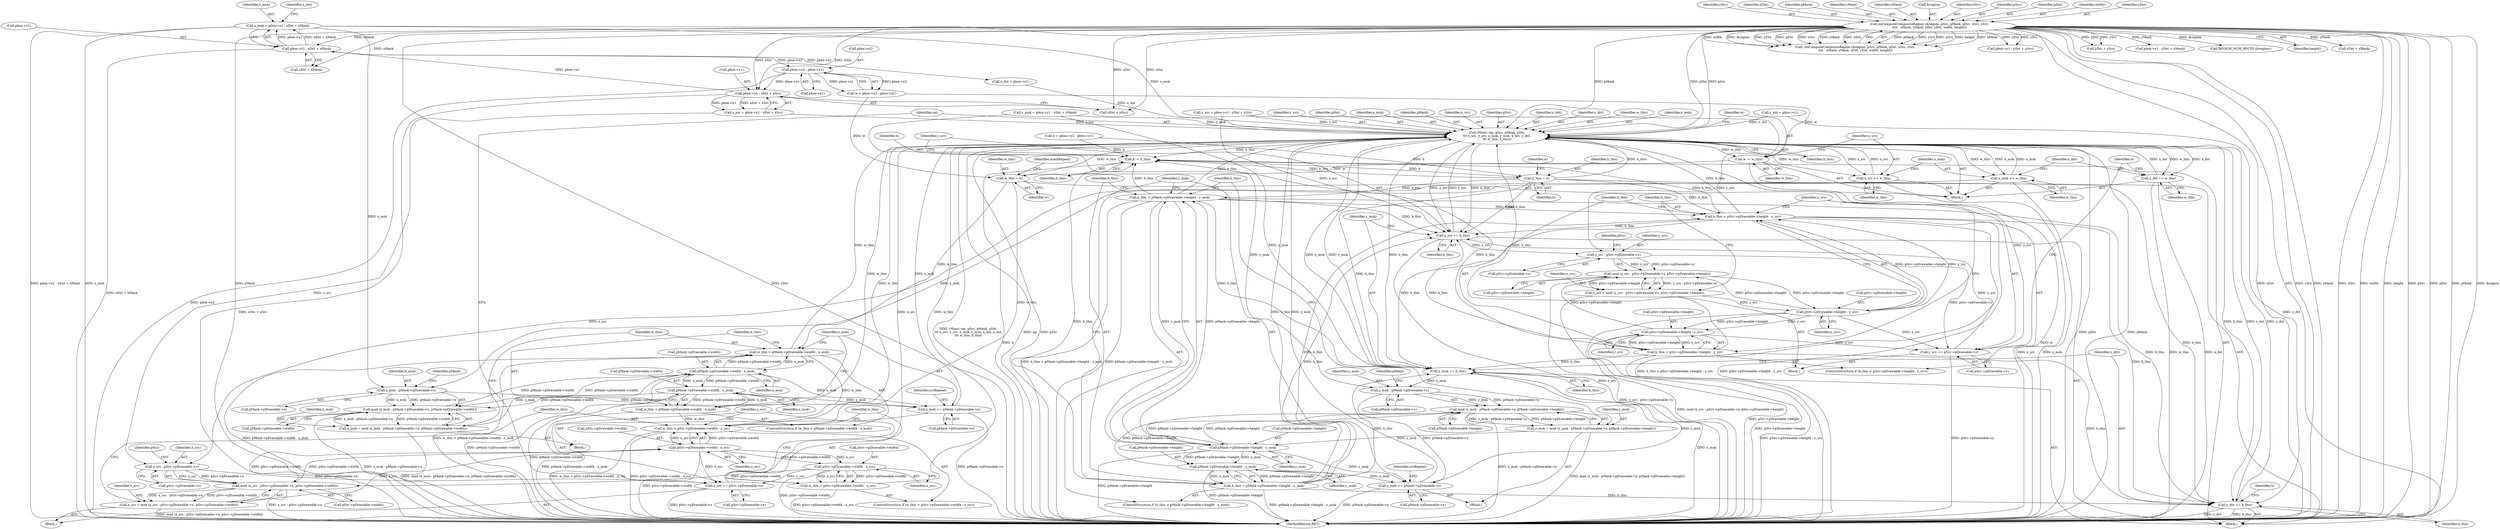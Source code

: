 digraph "1_xserver_d2f813f7db157fc83abc4b3726821c36ee7e40b1_1@integer" {
"1000200" [label="(Call,x_msk = pbox->x1 - xDst + xMask)"];
"1000202" [label="(Call,pbox->x1 - xDst + xMask)"];
"1000193" [label="(Call,pbox->x1 - xDst + xSrc)"];
"1000184" [label="(Call,pbox->x2 - pbox->x1)"];
"1000115" [label="(Call,miComputeCompositeRegion (&region, pSrc, pMask, pDst, xSrc, ySrc,\n\t\t\t\t   xMask, yMask, xDst, yDst, width, height))"];
"1000314" [label="(Call,x_msk - pMask->pDrawable->x)"];
"1000313" [label="(Call,mod (x_msk - pMask->pDrawable->x, pMask->pDrawable->width))"];
"1000311" [label="(Call,x_msk = mod (x_msk - pMask->pDrawable->x, pMask->pDrawable->width))"];
"1000329" [label="(Call,pMask->pDrawable->width - x_msk)"];
"1000327" [label="(Call,w_this > pMask->pDrawable->width - x_msk)"];
"1000371" [label="(Call,w_this > pSrc->pDrawable->width - x_src)"];
"1000396" [label="(Call,(*func) (op, pSrc, pMask, pDst,\n\t\t\t x_src, y_src, x_msk, y_msk, x_dst, y_dst,\n\t\t\t w_this, h_this))"];
"1000409" [label="(Call,w -= w_this)"];
"1000305" [label="(Call,w_this = w)"];
"1000412" [label="(Call,x_src += w_this)"];
"1000358" [label="(Call,x_src - pSrc->pDrawable->x)"];
"1000357" [label="(Call,mod (x_src - pSrc->pDrawable->x, pSrc->pDrawable->width))"];
"1000355" [label="(Call,x_src = mod (x_src - pSrc->pDrawable->x, pSrc->pDrawable->width))"];
"1000373" [label="(Call,pSrc->pDrawable->width - x_src)"];
"1000382" [label="(Call,pSrc->pDrawable->width - x_src)"];
"1000380" [label="(Call,w_this = pSrc->pDrawable->width - x_src)"];
"1000389" [label="(Call,x_src += pSrc->pDrawable->x)"];
"1000415" [label="(Call,x_msk += w_this)"];
"1000418" [label="(Call,x_dst += w_this)"];
"1000421" [label="(Call,h -= h_this)"];
"1000179" [label="(Call,h_this = h)"];
"1000233" [label="(Call,h_this > pMask->pDrawable->height - y_msk)"];
"1000277" [label="(Call,h_this > pSrc->pDrawable->height - y_src)"];
"1000424" [label="(Call,y_src += h_this)"];
"1000264" [label="(Call,y_src - pSrc->pDrawable->y)"];
"1000263" [label="(Call,mod (y_src - pSrc->pDrawable->y, pSrc->pDrawable->height))"];
"1000261" [label="(Call,y_src = mod (y_src - pSrc->pDrawable->y, pSrc->pDrawable->height))"];
"1000279" [label="(Call,pSrc->pDrawable->height - y_src)"];
"1000288" [label="(Call,pSrc->pDrawable->height - y_src)"];
"1000286" [label="(Call,h_this = pSrc->pDrawable->height - y_src)"];
"1000427" [label="(Call,y_msk += h_this)"];
"1000220" [label="(Call,y_msk - pMask->pDrawable->y)"];
"1000219" [label="(Call,mod (y_msk - pMask->pDrawable->y, pMask->pDrawable->height))"];
"1000217" [label="(Call,y_msk = mod (y_msk - pMask->pDrawable->y, pMask->pDrawable->height))"];
"1000235" [label="(Call,pMask->pDrawable->height - y_msk)"];
"1000244" [label="(Call,pMask->pDrawable->height - y_msk)"];
"1000242" [label="(Call,h_this = pMask->pDrawable->height - y_msk)"];
"1000430" [label="(Call,y_dst += h_this)"];
"1000251" [label="(Call,y_msk += pMask->pDrawable->y)"];
"1000295" [label="(Call,y_src += pSrc->pDrawable->y)"];
"1000338" [label="(Call,pMask->pDrawable->width - x_msk)"];
"1000336" [label="(Call,w_this = pMask->pDrawable->width - x_msk)"];
"1000345" [label="(Call,x_msk += pMask->pDrawable->x)"];
"1000203" [label="(Call,pbox->x1)"];
"1000312" [label="(Identifier,x_msk)"];
"1000339" [label="(Call,pMask->pDrawable->width)"];
"1000232" [label="(ControlStructure,if (h_this > pMask->pDrawable->height - y_msk))"];
"1000296" [label="(Identifier,y_src)"];
"1000412" [label="(Call,x_src += w_this)"];
"1000415" [label="(Call,x_msk += w_this)"];
"1000127" [label="(Identifier,width)"];
"1000313" [label="(Call,mod (x_msk - pMask->pDrawable->x, pMask->pDrawable->width))"];
"1000358" [label="(Call,x_src - pSrc->pDrawable->x)"];
"1000252" [label="(Identifier,y_msk)"];
"1000262" [label="(Identifier,y_src)"];
"1000354" [label="(Block,)"];
"1000126" [label="(Identifier,yDst)"];
"1000417" [label="(Identifier,w_this)"];
"1000409" [label="(Call,w -= w_this)"];
"1000194" [label="(Call,pbox->x1)"];
"1000367" [label="(Identifier,pSrc)"];
"1000243" [label="(Identifier,h_this)"];
"1000280" [label="(Call,pSrc->pDrawable->height)"];
"1000389" [label="(Call,x_src += pSrc->pDrawable->x)"];
"1000309" [label="(Identifier,maskRepeat)"];
"1000360" [label="(Call,pSrc->pDrawable->x)"];
"1000422" [label="(Identifier,h)"];
"1000245" [label="(Call,pMask->pDrawable->height)"];
"1000263" [label="(Call,mod (y_src - pSrc->pDrawable->y, pSrc->pDrawable->height))"];
"1000390" [label="(Identifier,x_src)"];
"1000397" [label="(Identifier,op)"];
"1000429" [label="(Identifier,h_this)"];
"1000271" [label="(Call,pSrc->pDrawable->height)"];
"1000122" [label="(Identifier,ySrc)"];
"1000171" [label="(Call,y_dst = pbox->y1)"];
"1000276" [label="(ControlStructure,if (h_this > pSrc->pDrawable->height - y_src))"];
"1000295" [label="(Call,y_src += pSrc->pDrawable->y)"];
"1000114" [label="(Call,!miComputeCompositeRegion (&region, pSrc, pMask, pDst, xSrc, ySrc,\n\t\t\t\t   xMask, yMask, xDst, yDst, width, height))"];
"1000326" [label="(ControlStructure,if (w_this > pMask->pDrawable->width - x_msk))"];
"1000183" [label="(Identifier,w)"];
"1000155" [label="(Call,pbox->y1 - yDst + ySrc)"];
"1000335" [label="(Identifier,x_msk)"];
"1000344" [label="(Identifier,x_msk)"];
"1000402" [label="(Identifier,y_src)"];
"1000396" [label="(Call,(*func) (op, pSrc, pMask, pDst,\n\t\t\t x_src, y_src, x_msk, y_msk, x_dst, y_dst,\n\t\t\t w_this, h_this))"];
"1000206" [label="(Call,xDst + xMask)"];
"1000400" [label="(Identifier,pDst)"];
"1000424" [label="(Call,y_src += h_this)"];
"1000404" [label="(Identifier,y_msk)"];
"1000373" [label="(Call,pSrc->pDrawable->width - x_src)"];
"1000180" [label="(Identifier,h_this)"];
"1000359" [label="(Identifier,x_src)"];
"1000382" [label="(Call,pSrc->pDrawable->width - x_src)"];
"1000277" [label="(Call,h_this > pSrc->pDrawable->height - y_src)"];
"1000235" [label="(Call,pMask->pDrawable->height - y_msk)"];
"1000287" [label="(Identifier,h_this)"];
"1000305" [label="(Call,w_this = w)"];
"1000260" [label="(Block,)"];
"1000244" [label="(Call,pMask->pDrawable->height - y_msk)"];
"1000125" [label="(Identifier,xDst)"];
"1000251" [label="(Call,y_msk += pMask->pDrawable->y)"];
"1000153" [label="(Call,y_src = pbox->y1 - yDst + ySrc)"];
"1000279" [label="(Call,pSrc->pDrawable->height - y_src)"];
"1000221" [label="(Identifier,y_msk)"];
"1000144" [label="(Call,h = pbox->y2 - pbox->y1)"];
"1000179" [label="(Call,h_this = h)"];
"1000273" [label="(Identifier,pSrc)"];
"1000336" [label="(Call,w_this = pMask->pDrawable->width - x_msk)"];
"1000119" [label="(Identifier,pMask)"];
"1000346" [label="(Identifier,x_msk)"];
"1000124" [label="(Identifier,yMask)"];
"1000307" [label="(Identifier,w)"];
"1000310" [label="(Block,)"];
"1000177" [label="(Identifier,h)"];
"1000220" [label="(Call,y_msk - pMask->pDrawable->y)"];
"1000217" [label="(Call,y_msk = mod (y_msk - pMask->pDrawable->y, pMask->pDrawable->height))"];
"1000115" [label="(Call,miComputeCompositeRegion (&region, pSrc, pMask, pDst, xSrc, ySrc,\n\t\t\t\t   xMask, yMask, xDst, yDst, width, height))"];
"1000388" [label="(Identifier,x_src)"];
"1000303" [label="(Identifier,w)"];
"1000289" [label="(Call,pSrc->pDrawable->height)"];
"1000371" [label="(Call,w_this > pSrc->pDrawable->width - x_src)"];
"1000181" [label="(Identifier,h)"];
"1000432" [label="(Identifier,h_this)"];
"1000236" [label="(Call,pMask->pDrawable->height)"];
"1000286" [label="(Call,h_this = pSrc->pDrawable->height - y_src)"];
"1000391" [label="(Call,pSrc->pDrawable->x)"];
"1000421" [label="(Call,h -= h_this)"];
"1000443" [label="(MethodReturn,RET)"];
"1000423" [label="(Identifier,h_this)"];
"1000408" [label="(Identifier,h_this)"];
"1000372" [label="(Identifier,w_this)"];
"1000218" [label="(Identifier,y_msk)"];
"1000418" [label="(Call,x_dst += w_this)"];
"1000191" [label="(Call,x_src = pbox->x1 - xDst + xSrc)"];
"1000210" [label="(Identifier,x_dst)"];
"1000123" [label="(Identifier,xMask)"];
"1000328" [label="(Identifier,w_this)"];
"1000219" [label="(Call,mod (y_msk - pMask->pDrawable->y, pMask->pDrawable->height))"];
"1000399" [label="(Identifier,pMask)"];
"1000202" [label="(Call,pbox->x1 - xDst + xMask)"];
"1000316" [label="(Call,pMask->pDrawable->x)"];
"1000427" [label="(Call,y_msk += h_this)"];
"1000383" [label="(Call,pSrc->pDrawable->width)"];
"1000374" [label="(Call,pSrc->pDrawable->width)"];
"1000356" [label="(Identifier,x_src)"];
"1000250" [label="(Identifier,y_msk)"];
"1000297" [label="(Call,pSrc->pDrawable->y)"];
"1000116" [label="(Call,&region)"];
"1000347" [label="(Call,pMask->pDrawable->x)"];
"1000285" [label="(Identifier,y_src)"];
"1000229" [label="(Identifier,pMask)"];
"1000410" [label="(Identifier,w)"];
"1000222" [label="(Call,pMask->pDrawable->y)"];
"1000401" [label="(Identifier,x_src)"];
"1000184" [label="(Call,pbox->x2 - pbox->x1)"];
"1000315" [label="(Identifier,x_msk)"];
"1000398" [label="(Identifier,pSrc)"];
"1000357" [label="(Call,mod (x_src - pSrc->pDrawable->x, pSrc->pDrawable->width))"];
"1000234" [label="(Identifier,h_this)"];
"1000345" [label="(Call,x_msk += pMask->pDrawable->x)"];
"1000431" [label="(Identifier,y_dst)"];
"1000380" [label="(Call,w_this = pSrc->pDrawable->width - x_src)"];
"1000182" [label="(Call,w = pbox->x2 - pbox->x1)"];
"1000381" [label="(Identifier,w_this)"];
"1000306" [label="(Identifier,w_this)"];
"1000209" [label="(Call,x_dst = pbox->x1)"];
"1000426" [label="(Identifier,h_this)"];
"1000414" [label="(Identifier,w_this)"];
"1000259" [label="(Identifier,srcRepeat)"];
"1000321" [label="(Call,pMask->pDrawable->width)"];
"1000121" [label="(Identifier,xSrc)"];
"1000330" [label="(Call,pMask->pDrawable->width)"];
"1000428" [label="(Identifier,y_msk)"];
"1000419" [label="(Identifier,x_dst)"];
"1000118" [label="(Identifier,pSrc)"];
"1000430" [label="(Call,y_dst += h_this)"];
"1000365" [label="(Call,pSrc->pDrawable->width)"];
"1000329" [label="(Call,pMask->pDrawable->width - x_msk)"];
"1000193" [label="(Call,pbox->x1 - xDst + xSrc)"];
"1000405" [label="(Identifier,x_dst)"];
"1000120" [label="(Identifier,pDst)"];
"1000197" [label="(Call,xDst + xSrc)"];
"1000264" [label="(Call,y_src - pSrc->pDrawable->y)"];
"1000327" [label="(Call,w_this > pMask->pDrawable->width - x_msk)"];
"1000178" [label="(Block,)"];
"1000278" [label="(Identifier,h_this)"];
"1000216" [label="(Block,)"];
"1000233" [label="(Call,h_this > pMask->pDrawable->height - y_msk)"];
"1000355" [label="(Call,x_src = mod (x_src - pSrc->pDrawable->x, pSrc->pDrawable->width))"];
"1000314" [label="(Call,x_msk - pMask->pDrawable->x)"];
"1000411" [label="(Identifier,w_this)"];
"1000159" [label="(Call,yDst + ySrc)"];
"1000164" [label="(Call,pbox->y1 - yDst + yMask)"];
"1000323" [label="(Identifier,pMask)"];
"1000162" [label="(Call,y_msk = pbox->y1 - yDst + yMask)"];
"1000416" [label="(Identifier,x_msk)"];
"1000185" [label="(Call,pbox->x2)"];
"1000379" [label="(Identifier,x_src)"];
"1000132" [label="(Call,REGION_NUM_RECTS (&region))"];
"1000353" [label="(Identifier,srcRepeat)"];
"1000242" [label="(Call,h_this = pMask->pDrawable->height - y_msk)"];
"1000201" [label="(Identifier,x_msk)"];
"1000338" [label="(Call,pMask->pDrawable->width - x_msk)"];
"1000200" [label="(Call,x_msk = pbox->x1 - xDst + xMask)"];
"1000406" [label="(Identifier,y_dst)"];
"1000265" [label="(Identifier,y_src)"];
"1000294" [label="(Identifier,y_src)"];
"1000227" [label="(Call,pMask->pDrawable->height)"];
"1000337" [label="(Identifier,w_this)"];
"1000241" [label="(Identifier,y_msk)"];
"1000288" [label="(Call,pSrc->pDrawable->height - y_src)"];
"1000128" [label="(Identifier,height)"];
"1000407" [label="(Identifier,w_this)"];
"1000413" [label="(Identifier,x_src)"];
"1000253" [label="(Call,pMask->pDrawable->y)"];
"1000168" [label="(Call,yDst + yMask)"];
"1000304" [label="(Block,)"];
"1000188" [label="(Call,pbox->x1)"];
"1000261" [label="(Call,y_src = mod (y_src - pSrc->pDrawable->y, pSrc->pDrawable->height))"];
"1000425" [label="(Identifier,y_src)"];
"1000266" [label="(Call,pSrc->pDrawable->y)"];
"1000403" [label="(Identifier,x_msk)"];
"1000420" [label="(Identifier,w_this)"];
"1000311" [label="(Call,x_msk = mod (x_msk - pMask->pDrawable->x, pMask->pDrawable->width))"];
"1000370" [label="(ControlStructure,if (w_this > pSrc->pDrawable->width - x_src))"];
"1000200" -> "1000178"  [label="AST: "];
"1000200" -> "1000202"  [label="CFG: "];
"1000201" -> "1000200"  [label="AST: "];
"1000202" -> "1000200"  [label="AST: "];
"1000210" -> "1000200"  [label="CFG: "];
"1000200" -> "1000443"  [label="DDG: x_msk"];
"1000200" -> "1000443"  [label="DDG: pbox->x1 - xDst + xMask"];
"1000202" -> "1000200"  [label="DDG: pbox->x1"];
"1000202" -> "1000200"  [label="DDG: xDst + xMask"];
"1000200" -> "1000314"  [label="DDG: x_msk"];
"1000200" -> "1000396"  [label="DDG: x_msk"];
"1000202" -> "1000206"  [label="CFG: "];
"1000203" -> "1000202"  [label="AST: "];
"1000206" -> "1000202"  [label="AST: "];
"1000202" -> "1000443"  [label="DDG: xDst + xMask"];
"1000202" -> "1000184"  [label="DDG: pbox->x1"];
"1000193" -> "1000202"  [label="DDG: pbox->x1"];
"1000115" -> "1000202"  [label="DDG: xMask"];
"1000202" -> "1000209"  [label="DDG: pbox->x1"];
"1000193" -> "1000191"  [label="AST: "];
"1000193" -> "1000197"  [label="CFG: "];
"1000194" -> "1000193"  [label="AST: "];
"1000197" -> "1000193"  [label="AST: "];
"1000191" -> "1000193"  [label="CFG: "];
"1000193" -> "1000443"  [label="DDG: xDst + xSrc"];
"1000193" -> "1000191"  [label="DDG: pbox->x1"];
"1000193" -> "1000191"  [label="DDG: xDst + xSrc"];
"1000184" -> "1000193"  [label="DDG: pbox->x1"];
"1000115" -> "1000193"  [label="DDG: xDst"];
"1000115" -> "1000193"  [label="DDG: xSrc"];
"1000184" -> "1000182"  [label="AST: "];
"1000184" -> "1000188"  [label="CFG: "];
"1000185" -> "1000184"  [label="AST: "];
"1000188" -> "1000184"  [label="AST: "];
"1000182" -> "1000184"  [label="CFG: "];
"1000184" -> "1000443"  [label="DDG: pbox->x2"];
"1000184" -> "1000182"  [label="DDG: pbox->x2"];
"1000184" -> "1000182"  [label="DDG: pbox->x1"];
"1000115" -> "1000114"  [label="AST: "];
"1000115" -> "1000128"  [label="CFG: "];
"1000116" -> "1000115"  [label="AST: "];
"1000118" -> "1000115"  [label="AST: "];
"1000119" -> "1000115"  [label="AST: "];
"1000120" -> "1000115"  [label="AST: "];
"1000121" -> "1000115"  [label="AST: "];
"1000122" -> "1000115"  [label="AST: "];
"1000123" -> "1000115"  [label="AST: "];
"1000124" -> "1000115"  [label="AST: "];
"1000125" -> "1000115"  [label="AST: "];
"1000126" -> "1000115"  [label="AST: "];
"1000127" -> "1000115"  [label="AST: "];
"1000128" -> "1000115"  [label="AST: "];
"1000114" -> "1000115"  [label="CFG: "];
"1000115" -> "1000443"  [label="DDG: yDst"];
"1000115" -> "1000443"  [label="DDG: xDst"];
"1000115" -> "1000443"  [label="DDG: xMask"];
"1000115" -> "1000443"  [label="DDG: xSrc"];
"1000115" -> "1000443"  [label="DDG: width"];
"1000115" -> "1000443"  [label="DDG: pSrc"];
"1000115" -> "1000443"  [label="DDG: pDst"];
"1000115" -> "1000443"  [label="DDG: ySrc"];
"1000115" -> "1000443"  [label="DDG: height"];
"1000115" -> "1000443"  [label="DDG: pMask"];
"1000115" -> "1000443"  [label="DDG: &region"];
"1000115" -> "1000443"  [label="DDG: yMask"];
"1000115" -> "1000114"  [label="DDG: pMask"];
"1000115" -> "1000114"  [label="DDG: ySrc"];
"1000115" -> "1000114"  [label="DDG: pSrc"];
"1000115" -> "1000114"  [label="DDG: height"];
"1000115" -> "1000114"  [label="DDG: xMask"];
"1000115" -> "1000114"  [label="DDG: width"];
"1000115" -> "1000114"  [label="DDG: &region"];
"1000115" -> "1000114"  [label="DDG: yDst"];
"1000115" -> "1000114"  [label="DDG: pDst"];
"1000115" -> "1000114"  [label="DDG: xSrc"];
"1000115" -> "1000114"  [label="DDG: yMask"];
"1000115" -> "1000114"  [label="DDG: xDst"];
"1000115" -> "1000132"  [label="DDG: &region"];
"1000115" -> "1000155"  [label="DDG: yDst"];
"1000115" -> "1000155"  [label="DDG: ySrc"];
"1000115" -> "1000159"  [label="DDG: yDst"];
"1000115" -> "1000159"  [label="DDG: ySrc"];
"1000115" -> "1000164"  [label="DDG: yMask"];
"1000115" -> "1000168"  [label="DDG: yMask"];
"1000115" -> "1000197"  [label="DDG: xDst"];
"1000115" -> "1000197"  [label="DDG: xSrc"];
"1000115" -> "1000206"  [label="DDG: xMask"];
"1000115" -> "1000396"  [label="DDG: pSrc"];
"1000115" -> "1000396"  [label="DDG: pMask"];
"1000115" -> "1000396"  [label="DDG: pDst"];
"1000314" -> "1000313"  [label="AST: "];
"1000314" -> "1000316"  [label="CFG: "];
"1000315" -> "1000314"  [label="AST: "];
"1000316" -> "1000314"  [label="AST: "];
"1000323" -> "1000314"  [label="CFG: "];
"1000314" -> "1000313"  [label="DDG: x_msk"];
"1000314" -> "1000313"  [label="DDG: pMask->pDrawable->x"];
"1000415" -> "1000314"  [label="DDG: x_msk"];
"1000314" -> "1000345"  [label="DDG: pMask->pDrawable->x"];
"1000313" -> "1000311"  [label="AST: "];
"1000313" -> "1000321"  [label="CFG: "];
"1000321" -> "1000313"  [label="AST: "];
"1000311" -> "1000313"  [label="CFG: "];
"1000313" -> "1000443"  [label="DDG: x_msk - pMask->pDrawable->x"];
"1000313" -> "1000311"  [label="DDG: x_msk - pMask->pDrawable->x"];
"1000313" -> "1000311"  [label="DDG: pMask->pDrawable->width"];
"1000338" -> "1000313"  [label="DDG: pMask->pDrawable->width"];
"1000329" -> "1000313"  [label="DDG: pMask->pDrawable->width"];
"1000313" -> "1000329"  [label="DDG: pMask->pDrawable->width"];
"1000311" -> "1000310"  [label="AST: "];
"1000312" -> "1000311"  [label="AST: "];
"1000328" -> "1000311"  [label="CFG: "];
"1000311" -> "1000443"  [label="DDG: mod (x_msk - pMask->pDrawable->x, pMask->pDrawable->width)"];
"1000311" -> "1000329"  [label="DDG: x_msk"];
"1000329" -> "1000327"  [label="AST: "];
"1000329" -> "1000335"  [label="CFG: "];
"1000330" -> "1000329"  [label="AST: "];
"1000335" -> "1000329"  [label="AST: "];
"1000327" -> "1000329"  [label="CFG: "];
"1000329" -> "1000443"  [label="DDG: pMask->pDrawable->width"];
"1000329" -> "1000327"  [label="DDG: pMask->pDrawable->width"];
"1000329" -> "1000327"  [label="DDG: x_msk"];
"1000329" -> "1000338"  [label="DDG: pMask->pDrawable->width"];
"1000329" -> "1000338"  [label="DDG: x_msk"];
"1000329" -> "1000345"  [label="DDG: x_msk"];
"1000327" -> "1000326"  [label="AST: "];
"1000328" -> "1000327"  [label="AST: "];
"1000337" -> "1000327"  [label="CFG: "];
"1000346" -> "1000327"  [label="CFG: "];
"1000327" -> "1000443"  [label="DDG: pMask->pDrawable->width - x_msk"];
"1000327" -> "1000443"  [label="DDG: w_this > pMask->pDrawable->width - x_msk"];
"1000305" -> "1000327"  [label="DDG: w_this"];
"1000327" -> "1000371"  [label="DDG: w_this"];
"1000327" -> "1000396"  [label="DDG: w_this"];
"1000371" -> "1000370"  [label="AST: "];
"1000371" -> "1000373"  [label="CFG: "];
"1000372" -> "1000371"  [label="AST: "];
"1000373" -> "1000371"  [label="AST: "];
"1000381" -> "1000371"  [label="CFG: "];
"1000390" -> "1000371"  [label="CFG: "];
"1000371" -> "1000443"  [label="DDG: pSrc->pDrawable->width - x_src"];
"1000371" -> "1000443"  [label="DDG: w_this > pSrc->pDrawable->width - x_src"];
"1000305" -> "1000371"  [label="DDG: w_this"];
"1000336" -> "1000371"  [label="DDG: w_this"];
"1000373" -> "1000371"  [label="DDG: pSrc->pDrawable->width"];
"1000373" -> "1000371"  [label="DDG: x_src"];
"1000371" -> "1000396"  [label="DDG: w_this"];
"1000396" -> "1000304"  [label="AST: "];
"1000396" -> "1000408"  [label="CFG: "];
"1000397" -> "1000396"  [label="AST: "];
"1000398" -> "1000396"  [label="AST: "];
"1000399" -> "1000396"  [label="AST: "];
"1000400" -> "1000396"  [label="AST: "];
"1000401" -> "1000396"  [label="AST: "];
"1000402" -> "1000396"  [label="AST: "];
"1000403" -> "1000396"  [label="AST: "];
"1000404" -> "1000396"  [label="AST: "];
"1000405" -> "1000396"  [label="AST: "];
"1000406" -> "1000396"  [label="AST: "];
"1000407" -> "1000396"  [label="AST: "];
"1000408" -> "1000396"  [label="AST: "];
"1000410" -> "1000396"  [label="CFG: "];
"1000396" -> "1000443"  [label="DDG: (*func) (op, pSrc, pMask, pDst,\n\t\t\t x_src, y_src, x_msk, y_msk, x_dst, y_dst,\n\t\t\t w_this, h_this)"];
"1000396" -> "1000443"  [label="DDG: op"];
"1000396" -> "1000443"  [label="DDG: pSrc"];
"1000396" -> "1000443"  [label="DDG: pDst"];
"1000396" -> "1000443"  [label="DDG: pMask"];
"1000412" -> "1000396"  [label="DDG: x_src"];
"1000389" -> "1000396"  [label="DDG: x_src"];
"1000191" -> "1000396"  [label="DDG: x_src"];
"1000295" -> "1000396"  [label="DDG: y_src"];
"1000424" -> "1000396"  [label="DDG: y_src"];
"1000153" -> "1000396"  [label="DDG: y_src"];
"1000415" -> "1000396"  [label="DDG: x_msk"];
"1000345" -> "1000396"  [label="DDG: x_msk"];
"1000427" -> "1000396"  [label="DDG: y_msk"];
"1000251" -> "1000396"  [label="DDG: y_msk"];
"1000162" -> "1000396"  [label="DDG: y_msk"];
"1000209" -> "1000396"  [label="DDG: x_dst"];
"1000418" -> "1000396"  [label="DDG: x_dst"];
"1000171" -> "1000396"  [label="DDG: y_dst"];
"1000430" -> "1000396"  [label="DDG: y_dst"];
"1000305" -> "1000396"  [label="DDG: w_this"];
"1000380" -> "1000396"  [label="DDG: w_this"];
"1000336" -> "1000396"  [label="DDG: w_this"];
"1000286" -> "1000396"  [label="DDG: h_this"];
"1000179" -> "1000396"  [label="DDG: h_this"];
"1000277" -> "1000396"  [label="DDG: h_this"];
"1000233" -> "1000396"  [label="DDG: h_this"];
"1000242" -> "1000396"  [label="DDG: h_this"];
"1000396" -> "1000409"  [label="DDG: w_this"];
"1000396" -> "1000412"  [label="DDG: w_this"];
"1000396" -> "1000412"  [label="DDG: x_src"];
"1000396" -> "1000415"  [label="DDG: w_this"];
"1000396" -> "1000415"  [label="DDG: x_msk"];
"1000396" -> "1000418"  [label="DDG: w_this"];
"1000396" -> "1000418"  [label="DDG: x_dst"];
"1000396" -> "1000421"  [label="DDG: h_this"];
"1000396" -> "1000424"  [label="DDG: h_this"];
"1000396" -> "1000424"  [label="DDG: y_src"];
"1000396" -> "1000427"  [label="DDG: h_this"];
"1000396" -> "1000427"  [label="DDG: y_msk"];
"1000396" -> "1000430"  [label="DDG: h_this"];
"1000396" -> "1000430"  [label="DDG: y_dst"];
"1000409" -> "1000304"  [label="AST: "];
"1000409" -> "1000411"  [label="CFG: "];
"1000410" -> "1000409"  [label="AST: "];
"1000411" -> "1000409"  [label="AST: "];
"1000413" -> "1000409"  [label="CFG: "];
"1000409" -> "1000443"  [label="DDG: w"];
"1000409" -> "1000305"  [label="DDG: w"];
"1000182" -> "1000409"  [label="DDG: w"];
"1000305" -> "1000304"  [label="AST: "];
"1000305" -> "1000307"  [label="CFG: "];
"1000306" -> "1000305"  [label="AST: "];
"1000307" -> "1000305"  [label="AST: "];
"1000309" -> "1000305"  [label="CFG: "];
"1000182" -> "1000305"  [label="DDG: w"];
"1000412" -> "1000304"  [label="AST: "];
"1000412" -> "1000414"  [label="CFG: "];
"1000413" -> "1000412"  [label="AST: "];
"1000414" -> "1000412"  [label="AST: "];
"1000416" -> "1000412"  [label="CFG: "];
"1000412" -> "1000443"  [label="DDG: x_src"];
"1000412" -> "1000358"  [label="DDG: x_src"];
"1000358" -> "1000357"  [label="AST: "];
"1000358" -> "1000360"  [label="CFG: "];
"1000359" -> "1000358"  [label="AST: "];
"1000360" -> "1000358"  [label="AST: "];
"1000367" -> "1000358"  [label="CFG: "];
"1000358" -> "1000357"  [label="DDG: x_src"];
"1000358" -> "1000357"  [label="DDG: pSrc->pDrawable->x"];
"1000191" -> "1000358"  [label="DDG: x_src"];
"1000358" -> "1000389"  [label="DDG: pSrc->pDrawable->x"];
"1000357" -> "1000355"  [label="AST: "];
"1000357" -> "1000365"  [label="CFG: "];
"1000365" -> "1000357"  [label="AST: "];
"1000355" -> "1000357"  [label="CFG: "];
"1000357" -> "1000443"  [label="DDG: x_src - pSrc->pDrawable->x"];
"1000357" -> "1000355"  [label="DDG: x_src - pSrc->pDrawable->x"];
"1000357" -> "1000355"  [label="DDG: pSrc->pDrawable->width"];
"1000382" -> "1000357"  [label="DDG: pSrc->pDrawable->width"];
"1000373" -> "1000357"  [label="DDG: pSrc->pDrawable->width"];
"1000357" -> "1000373"  [label="DDG: pSrc->pDrawable->width"];
"1000355" -> "1000354"  [label="AST: "];
"1000356" -> "1000355"  [label="AST: "];
"1000372" -> "1000355"  [label="CFG: "];
"1000355" -> "1000443"  [label="DDG: mod (x_src - pSrc->pDrawable->x, pSrc->pDrawable->width)"];
"1000355" -> "1000373"  [label="DDG: x_src"];
"1000373" -> "1000379"  [label="CFG: "];
"1000374" -> "1000373"  [label="AST: "];
"1000379" -> "1000373"  [label="AST: "];
"1000373" -> "1000443"  [label="DDG: pSrc->pDrawable->width"];
"1000373" -> "1000382"  [label="DDG: pSrc->pDrawable->width"];
"1000373" -> "1000382"  [label="DDG: x_src"];
"1000373" -> "1000389"  [label="DDG: x_src"];
"1000382" -> "1000380"  [label="AST: "];
"1000382" -> "1000388"  [label="CFG: "];
"1000383" -> "1000382"  [label="AST: "];
"1000388" -> "1000382"  [label="AST: "];
"1000380" -> "1000382"  [label="CFG: "];
"1000382" -> "1000443"  [label="DDG: pSrc->pDrawable->width"];
"1000382" -> "1000380"  [label="DDG: pSrc->pDrawable->width"];
"1000382" -> "1000380"  [label="DDG: x_src"];
"1000382" -> "1000389"  [label="DDG: x_src"];
"1000380" -> "1000370"  [label="AST: "];
"1000381" -> "1000380"  [label="AST: "];
"1000390" -> "1000380"  [label="CFG: "];
"1000380" -> "1000443"  [label="DDG: pSrc->pDrawable->width - x_src"];
"1000389" -> "1000354"  [label="AST: "];
"1000389" -> "1000391"  [label="CFG: "];
"1000390" -> "1000389"  [label="AST: "];
"1000391" -> "1000389"  [label="AST: "];
"1000397" -> "1000389"  [label="CFG: "];
"1000389" -> "1000443"  [label="DDG: pSrc->pDrawable->x"];
"1000415" -> "1000304"  [label="AST: "];
"1000415" -> "1000417"  [label="CFG: "];
"1000416" -> "1000415"  [label="AST: "];
"1000417" -> "1000415"  [label="AST: "];
"1000419" -> "1000415"  [label="CFG: "];
"1000415" -> "1000443"  [label="DDG: x_msk"];
"1000418" -> "1000304"  [label="AST: "];
"1000418" -> "1000420"  [label="CFG: "];
"1000419" -> "1000418"  [label="AST: "];
"1000420" -> "1000418"  [label="AST: "];
"1000303" -> "1000418"  [label="CFG: "];
"1000418" -> "1000443"  [label="DDG: w_this"];
"1000418" -> "1000443"  [label="DDG: x_dst"];
"1000421" -> "1000178"  [label="AST: "];
"1000421" -> "1000423"  [label="CFG: "];
"1000422" -> "1000421"  [label="AST: "];
"1000423" -> "1000421"  [label="AST: "];
"1000425" -> "1000421"  [label="CFG: "];
"1000421" -> "1000443"  [label="DDG: h"];
"1000421" -> "1000179"  [label="DDG: h"];
"1000286" -> "1000421"  [label="DDG: h_this"];
"1000179" -> "1000421"  [label="DDG: h_this"];
"1000277" -> "1000421"  [label="DDG: h_this"];
"1000233" -> "1000421"  [label="DDG: h_this"];
"1000242" -> "1000421"  [label="DDG: h_this"];
"1000144" -> "1000421"  [label="DDG: h"];
"1000179" -> "1000178"  [label="AST: "];
"1000179" -> "1000181"  [label="CFG: "];
"1000180" -> "1000179"  [label="AST: "];
"1000181" -> "1000179"  [label="AST: "];
"1000183" -> "1000179"  [label="CFG: "];
"1000144" -> "1000179"  [label="DDG: h"];
"1000179" -> "1000233"  [label="DDG: h_this"];
"1000179" -> "1000277"  [label="DDG: h_this"];
"1000179" -> "1000424"  [label="DDG: h_this"];
"1000179" -> "1000427"  [label="DDG: h_this"];
"1000179" -> "1000430"  [label="DDG: h_this"];
"1000233" -> "1000232"  [label="AST: "];
"1000233" -> "1000235"  [label="CFG: "];
"1000234" -> "1000233"  [label="AST: "];
"1000235" -> "1000233"  [label="AST: "];
"1000243" -> "1000233"  [label="CFG: "];
"1000252" -> "1000233"  [label="CFG: "];
"1000233" -> "1000443"  [label="DDG: h_this > pMask->pDrawable->height - y_msk"];
"1000233" -> "1000443"  [label="DDG: pMask->pDrawable->height - y_msk"];
"1000235" -> "1000233"  [label="DDG: pMask->pDrawable->height"];
"1000235" -> "1000233"  [label="DDG: y_msk"];
"1000233" -> "1000277"  [label="DDG: h_this"];
"1000233" -> "1000424"  [label="DDG: h_this"];
"1000233" -> "1000427"  [label="DDG: h_this"];
"1000233" -> "1000430"  [label="DDG: h_this"];
"1000277" -> "1000276"  [label="AST: "];
"1000277" -> "1000279"  [label="CFG: "];
"1000278" -> "1000277"  [label="AST: "];
"1000279" -> "1000277"  [label="AST: "];
"1000287" -> "1000277"  [label="CFG: "];
"1000296" -> "1000277"  [label="CFG: "];
"1000277" -> "1000443"  [label="DDG: h_this > pSrc->pDrawable->height - y_src"];
"1000277" -> "1000443"  [label="DDG: pSrc->pDrawable->height - y_src"];
"1000242" -> "1000277"  [label="DDG: h_this"];
"1000279" -> "1000277"  [label="DDG: pSrc->pDrawable->height"];
"1000279" -> "1000277"  [label="DDG: y_src"];
"1000277" -> "1000424"  [label="DDG: h_this"];
"1000277" -> "1000427"  [label="DDG: h_this"];
"1000277" -> "1000430"  [label="DDG: h_this"];
"1000424" -> "1000178"  [label="AST: "];
"1000424" -> "1000426"  [label="CFG: "];
"1000425" -> "1000424"  [label="AST: "];
"1000426" -> "1000424"  [label="AST: "];
"1000428" -> "1000424"  [label="CFG: "];
"1000424" -> "1000443"  [label="DDG: y_src"];
"1000424" -> "1000264"  [label="DDG: y_src"];
"1000286" -> "1000424"  [label="DDG: h_this"];
"1000242" -> "1000424"  [label="DDG: h_this"];
"1000295" -> "1000424"  [label="DDG: y_src"];
"1000153" -> "1000424"  [label="DDG: y_src"];
"1000264" -> "1000263"  [label="AST: "];
"1000264" -> "1000266"  [label="CFG: "];
"1000265" -> "1000264"  [label="AST: "];
"1000266" -> "1000264"  [label="AST: "];
"1000273" -> "1000264"  [label="CFG: "];
"1000264" -> "1000263"  [label="DDG: y_src"];
"1000264" -> "1000263"  [label="DDG: pSrc->pDrawable->y"];
"1000153" -> "1000264"  [label="DDG: y_src"];
"1000264" -> "1000295"  [label="DDG: pSrc->pDrawable->y"];
"1000263" -> "1000261"  [label="AST: "];
"1000263" -> "1000271"  [label="CFG: "];
"1000271" -> "1000263"  [label="AST: "];
"1000261" -> "1000263"  [label="CFG: "];
"1000263" -> "1000443"  [label="DDG: y_src - pSrc->pDrawable->y"];
"1000263" -> "1000261"  [label="DDG: y_src - pSrc->pDrawable->y"];
"1000263" -> "1000261"  [label="DDG: pSrc->pDrawable->height"];
"1000279" -> "1000263"  [label="DDG: pSrc->pDrawable->height"];
"1000288" -> "1000263"  [label="DDG: pSrc->pDrawable->height"];
"1000263" -> "1000279"  [label="DDG: pSrc->pDrawable->height"];
"1000261" -> "1000260"  [label="AST: "];
"1000262" -> "1000261"  [label="AST: "];
"1000278" -> "1000261"  [label="CFG: "];
"1000261" -> "1000443"  [label="DDG: mod (y_src - pSrc->pDrawable->y, pSrc->pDrawable->height)"];
"1000261" -> "1000279"  [label="DDG: y_src"];
"1000279" -> "1000285"  [label="CFG: "];
"1000280" -> "1000279"  [label="AST: "];
"1000285" -> "1000279"  [label="AST: "];
"1000279" -> "1000443"  [label="DDG: pSrc->pDrawable->height"];
"1000279" -> "1000288"  [label="DDG: pSrc->pDrawable->height"];
"1000279" -> "1000288"  [label="DDG: y_src"];
"1000279" -> "1000295"  [label="DDG: y_src"];
"1000288" -> "1000286"  [label="AST: "];
"1000288" -> "1000294"  [label="CFG: "];
"1000289" -> "1000288"  [label="AST: "];
"1000294" -> "1000288"  [label="AST: "];
"1000286" -> "1000288"  [label="CFG: "];
"1000288" -> "1000443"  [label="DDG: pSrc->pDrawable->height"];
"1000288" -> "1000286"  [label="DDG: pSrc->pDrawable->height"];
"1000288" -> "1000286"  [label="DDG: y_src"];
"1000288" -> "1000295"  [label="DDG: y_src"];
"1000286" -> "1000276"  [label="AST: "];
"1000287" -> "1000286"  [label="AST: "];
"1000296" -> "1000286"  [label="CFG: "];
"1000286" -> "1000443"  [label="DDG: pSrc->pDrawable->height - y_src"];
"1000286" -> "1000427"  [label="DDG: h_this"];
"1000286" -> "1000430"  [label="DDG: h_this"];
"1000427" -> "1000178"  [label="AST: "];
"1000427" -> "1000429"  [label="CFG: "];
"1000428" -> "1000427"  [label="AST: "];
"1000429" -> "1000427"  [label="AST: "];
"1000431" -> "1000427"  [label="CFG: "];
"1000427" -> "1000443"  [label="DDG: y_msk"];
"1000427" -> "1000220"  [label="DDG: y_msk"];
"1000242" -> "1000427"  [label="DDG: h_this"];
"1000251" -> "1000427"  [label="DDG: y_msk"];
"1000162" -> "1000427"  [label="DDG: y_msk"];
"1000220" -> "1000219"  [label="AST: "];
"1000220" -> "1000222"  [label="CFG: "];
"1000221" -> "1000220"  [label="AST: "];
"1000222" -> "1000220"  [label="AST: "];
"1000229" -> "1000220"  [label="CFG: "];
"1000220" -> "1000219"  [label="DDG: y_msk"];
"1000220" -> "1000219"  [label="DDG: pMask->pDrawable->y"];
"1000162" -> "1000220"  [label="DDG: y_msk"];
"1000220" -> "1000251"  [label="DDG: pMask->pDrawable->y"];
"1000219" -> "1000217"  [label="AST: "];
"1000219" -> "1000227"  [label="CFG: "];
"1000227" -> "1000219"  [label="AST: "];
"1000217" -> "1000219"  [label="CFG: "];
"1000219" -> "1000443"  [label="DDG: y_msk - pMask->pDrawable->y"];
"1000219" -> "1000217"  [label="DDG: y_msk - pMask->pDrawable->y"];
"1000219" -> "1000217"  [label="DDG: pMask->pDrawable->height"];
"1000235" -> "1000219"  [label="DDG: pMask->pDrawable->height"];
"1000244" -> "1000219"  [label="DDG: pMask->pDrawable->height"];
"1000219" -> "1000235"  [label="DDG: pMask->pDrawable->height"];
"1000217" -> "1000216"  [label="AST: "];
"1000218" -> "1000217"  [label="AST: "];
"1000234" -> "1000217"  [label="CFG: "];
"1000217" -> "1000443"  [label="DDG: mod (y_msk - pMask->pDrawable->y, pMask->pDrawable->height)"];
"1000217" -> "1000235"  [label="DDG: y_msk"];
"1000235" -> "1000241"  [label="CFG: "];
"1000236" -> "1000235"  [label="AST: "];
"1000241" -> "1000235"  [label="AST: "];
"1000235" -> "1000443"  [label="DDG: pMask->pDrawable->height"];
"1000235" -> "1000244"  [label="DDG: pMask->pDrawable->height"];
"1000235" -> "1000244"  [label="DDG: y_msk"];
"1000235" -> "1000251"  [label="DDG: y_msk"];
"1000244" -> "1000242"  [label="AST: "];
"1000244" -> "1000250"  [label="CFG: "];
"1000245" -> "1000244"  [label="AST: "];
"1000250" -> "1000244"  [label="AST: "];
"1000242" -> "1000244"  [label="CFG: "];
"1000244" -> "1000443"  [label="DDG: pMask->pDrawable->height"];
"1000244" -> "1000242"  [label="DDG: pMask->pDrawable->height"];
"1000244" -> "1000242"  [label="DDG: y_msk"];
"1000244" -> "1000251"  [label="DDG: y_msk"];
"1000242" -> "1000232"  [label="AST: "];
"1000243" -> "1000242"  [label="AST: "];
"1000252" -> "1000242"  [label="CFG: "];
"1000242" -> "1000443"  [label="DDG: pMask->pDrawable->height - y_msk"];
"1000242" -> "1000430"  [label="DDG: h_this"];
"1000430" -> "1000178"  [label="AST: "];
"1000430" -> "1000432"  [label="CFG: "];
"1000431" -> "1000430"  [label="AST: "];
"1000432" -> "1000430"  [label="AST: "];
"1000177" -> "1000430"  [label="CFG: "];
"1000430" -> "1000443"  [label="DDG: h_this"];
"1000430" -> "1000443"  [label="DDG: y_dst"];
"1000171" -> "1000430"  [label="DDG: y_dst"];
"1000251" -> "1000216"  [label="AST: "];
"1000251" -> "1000253"  [label="CFG: "];
"1000252" -> "1000251"  [label="AST: "];
"1000253" -> "1000251"  [label="AST: "];
"1000259" -> "1000251"  [label="CFG: "];
"1000251" -> "1000443"  [label="DDG: pMask->pDrawable->y"];
"1000295" -> "1000260"  [label="AST: "];
"1000295" -> "1000297"  [label="CFG: "];
"1000296" -> "1000295"  [label="AST: "];
"1000297" -> "1000295"  [label="AST: "];
"1000303" -> "1000295"  [label="CFG: "];
"1000295" -> "1000443"  [label="DDG: pSrc->pDrawable->y"];
"1000338" -> "1000336"  [label="AST: "];
"1000338" -> "1000344"  [label="CFG: "];
"1000339" -> "1000338"  [label="AST: "];
"1000344" -> "1000338"  [label="AST: "];
"1000336" -> "1000338"  [label="CFG: "];
"1000338" -> "1000443"  [label="DDG: pMask->pDrawable->width"];
"1000338" -> "1000336"  [label="DDG: pMask->pDrawable->width"];
"1000338" -> "1000336"  [label="DDG: x_msk"];
"1000338" -> "1000345"  [label="DDG: x_msk"];
"1000336" -> "1000326"  [label="AST: "];
"1000337" -> "1000336"  [label="AST: "];
"1000346" -> "1000336"  [label="CFG: "];
"1000336" -> "1000443"  [label="DDG: pMask->pDrawable->width - x_msk"];
"1000345" -> "1000310"  [label="AST: "];
"1000345" -> "1000347"  [label="CFG: "];
"1000346" -> "1000345"  [label="AST: "];
"1000347" -> "1000345"  [label="AST: "];
"1000353" -> "1000345"  [label="CFG: "];
"1000345" -> "1000443"  [label="DDG: pMask->pDrawable->x"];
}
